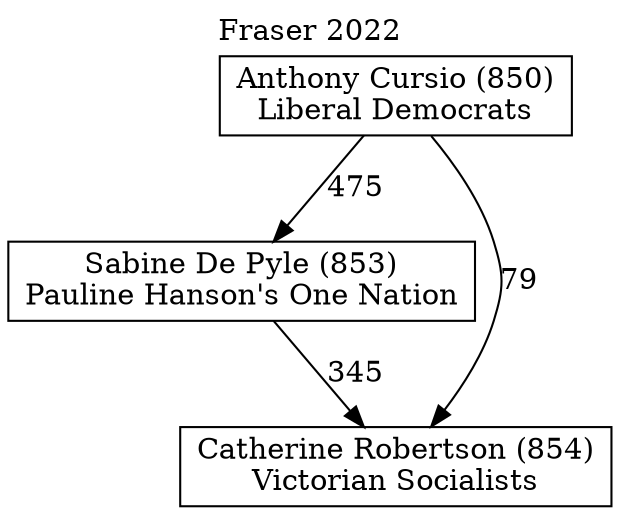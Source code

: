 // House preference flow
digraph "Catherine Robertson (854)_Fraser_2022" {
	graph [label="Fraser 2022" labelloc=t mclimit=10]
	node [shape=box]
	"Sabine De Pyle (853)" [label="Sabine De Pyle (853)
Pauline Hanson's One Nation"]
	"Catherine Robertson (854)" [label="Catherine Robertson (854)
Victorian Socialists"]
	"Anthony Cursio (850)" [label="Anthony Cursio (850)
Liberal Democrats"]
	"Sabine De Pyle (853)" -> "Catherine Robertson (854)" [label=345]
	"Anthony Cursio (850)" -> "Sabine De Pyle (853)" [label=475]
	"Anthony Cursio (850)" -> "Catherine Robertson (854)" [label=79]
}
